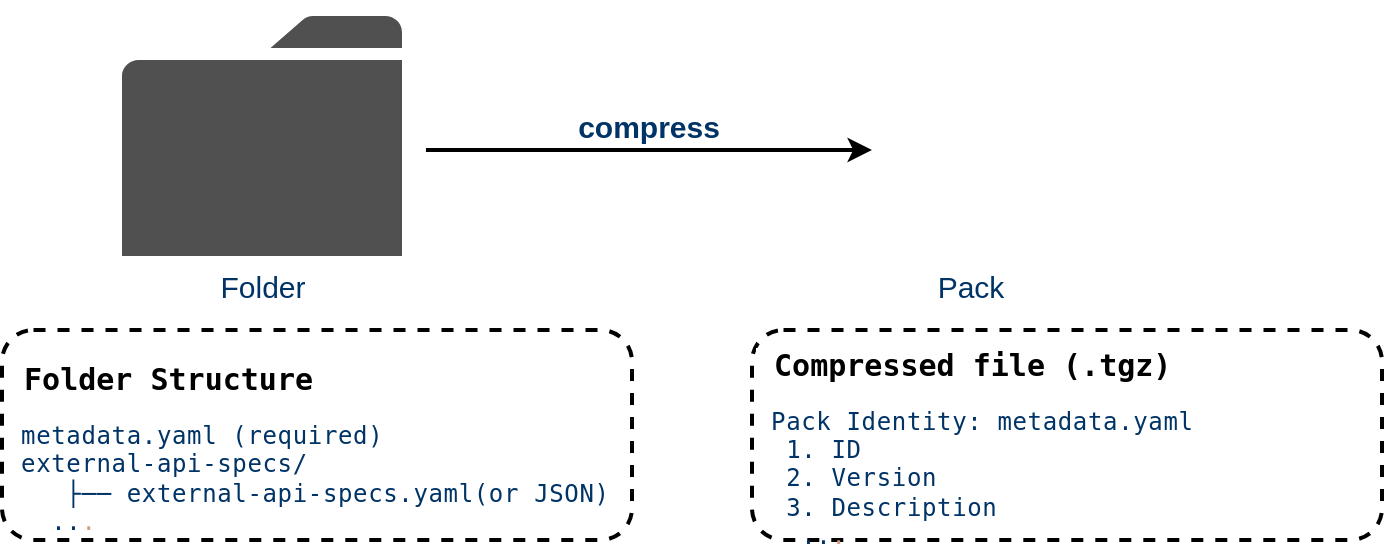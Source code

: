 <mxfile version="20.5.3" type="github">
  <diagram id="-1gi7MupparGmt0Eb_kV" name="Page-1">
    <mxGraphModel dx="1234" dy="765" grid="1" gridSize="15" guides="1" tooltips="1" connect="1" arrows="1" fold="1" page="1" pageScale="1" pageWidth="827" pageHeight="1169" math="0" shadow="0">
      <root>
        <mxCell id="0" />
        <mxCell id="1" parent="0" />
        <mxCell id="M8-Kcq0V4rQB1YjrAimU-7" value="&lt;pre style=&quot;font-style: normal; font-variant-caps: normal; font-weight: 400; letter-spacing: normal; text-indent: 0px; text-transform: none; word-spacing: 0px; -webkit-text-stroke-width: 0px; text-decoration: none; caret-color: rgb(0, 0, 0); color: rgb(0, 0, 0); background-color: rgb(255, 255, 255);&quot;&gt;&lt;b&gt;&lt;font style=&quot;font-size: 15px;&quot;&gt; Folder Structure&lt;/font&gt;&lt;span style=&quot;font-size: 15px;&quot;&gt; &lt;/span&gt;&lt;/b&gt;&lt;/pre&gt;&lt;font style=&quot;caret-color: rgb(0, 51, 102); color: rgb(0, 51, 102); font-family: Helvetica; font-size: 12px; font-style: normal; font-variant-caps: normal; font-weight: 400; letter-spacing: normal; text-indent: 0px; text-transform: none; word-spacing: 0px; -webkit-text-stroke-width: 0px; text-decoration: none; background-color: rgb(255, 255, 255);&quot; color=&quot;#003366&quot;&gt;&lt;span style=&quot;box-sizing: border-box; padding: 0px; border: 0px; margin: 0px; font-family: &amp;quot;IBM Plex Mono&amp;quot;, Menlo, &amp;quot;DejaVu Sans Mono&amp;quot;, &amp;quot;Bitstream Vera Sans Mono&amp;quot;, Courier, monospace; font-stretch: inherit; line-height: inherit; vertical-align: baseline; letter-spacing: 0.32px; background-color: rgb(30, 30, 30);&quot; class=&quot;hljs-string&quot;&gt;&lt;div style=&quot;&quot;&gt;&lt;span style=&quot;box-sizing: border-box; padding: 0px; border: 0px; margin: 0px; font-stretch: inherit; line-height: inherit; vertical-align: baseline;&quot; class=&quot;hljs-string&quot;&gt;&amp;nbsp;metadata.yaml&lt;/span&gt;&lt;span style=&quot;caret-color: rgb(220, 220, 220);&quot;&gt;&lt;span class=&quot;Apple-converted-space&quot;&gt;&amp;nbsp;&lt;/span&gt;&lt;/span&gt;&lt;span style=&quot;box-sizing: border-box; padding: 0px; border: 0px; margin: 0px; font-stretch: inherit; line-height: inherit; vertical-align: baseline;&quot; class=&quot;hljs-string&quot;&gt;(required)&lt;/span&gt;&lt;span style=&quot;caret-color: rgb(220, 220, 220);&quot;&gt;&amp;nbsp;&lt;/span&gt;&lt;/div&gt;&lt;/span&gt;&lt;span style=&quot;box-sizing: border-box; padding: 0px; border: 0px; margin: 0px; font-family: &amp;quot;IBM Plex Mono&amp;quot;, Menlo, &amp;quot;DejaVu Sans Mono&amp;quot;, &amp;quot;Bitstream Vera Sans Mono&amp;quot;, Courier, monospace; font-stretch: inherit; line-height: inherit; vertical-align: baseline; letter-spacing: 0.32px; background-color: rgb(30, 30, 30);&quot; class=&quot;hljs-string&quot;&gt;&lt;div style=&quot;&quot;&gt;&lt;span style=&quot;box-sizing: border-box; padding: 0px; border: 0px; margin: 0px; font-stretch: inherit; line-height: inherit; vertical-align: baseline;&quot; class=&quot;hljs-string&quot;&gt;&amp;nbsp;external-api-specs/&lt;/span&gt;&lt;span style=&quot;caret-color: rgb(220, 220, 220);&quot;&gt;&amp;nbsp;&lt;/span&gt;&lt;/div&gt;&lt;/span&gt;&lt;/font&gt;&lt;span style=&quot;font-size: 12px; font-style: normal; font-variant-caps: normal; font-weight: 400; text-indent: 0px; text-transform: none; word-spacing: 0px; -webkit-text-stroke-width: 0px; text-decoration: none; color: rgb(0, 0, 0); box-sizing: border-box; padding: 0px; border: 0px; margin: 0px; font-family: &amp;quot;IBM Plex Mono&amp;quot;, Menlo, &amp;quot;DejaVu Sans Mono&amp;quot;, &amp;quot;Bitstream Vera Sans Mono&amp;quot;, Courier, monospace; font-stretch: inherit; line-height: inherit; vertical-align: baseline; letter-spacing: 0.32px; background-color: rgb(30, 30, 30);&quot; class=&quot;hljs-string&quot;&gt;&lt;div style=&quot;caret-color: rgb(0, 0, 0);&quot;&gt;&lt;font color=&quot;#003366&quot;&gt;&lt;span style=&quot;box-sizing: border-box; padding: 0px; border: 0px; margin: 0px; font-stretch: inherit; line-height: inherit; vertical-align: baseline;&quot; class=&quot;hljs-string&quot;&gt;&amp;nbsp; &amp;nbsp; ├──&lt;/span&gt;&lt;span style=&quot;caret-color: rgb(220, 220, 220);&quot;&gt;&lt;span class=&quot;Apple-converted-space&quot;&gt;&amp;nbsp;&lt;/span&gt;&lt;/span&gt;&lt;span style=&quot;box-sizing: border-box; padding: 0px; border: 0px; margin: 0px; font-stretch: inherit; line-height: inherit; vertical-align: baseline;&quot; class=&quot;hljs-string&quot;&gt;external-api-specs.yaml(or JSON)&lt;/span&gt;&lt;/font&gt;&lt;/div&gt;&lt;div&gt;&lt;div style=&quot;&quot;&gt;&lt;font color=&quot;#003366&quot;&gt;&amp;nbsp; &amp;nbsp;..&lt;/font&gt;&lt;font color=&quot;#d69d85&quot;&gt;.&lt;/font&gt;&lt;/div&gt;&lt;/div&gt;&lt;/span&gt;" style="rounded=1;whiteSpace=wrap;html=1;fontColor=#003366;dashed=1;strokeWidth=2;align=left;" vertex="1" parent="1">
          <mxGeometry x="30" y="330" width="315" height="105" as="geometry" />
        </mxCell>
        <mxCell id="M8-Kcq0V4rQB1YjrAimU-9" value="compress" style="endArrow=classic;html=1;rounded=0;fontColor=#003366;exitX=1.022;exitY=0.672;exitDx=0;exitDy=0;exitPerimeter=0;strokeColor=#000000;strokeWidth=2;fontStyle=1;fontSize=15;verticalAlign=bottom;" edge="1" parent="1">
          <mxGeometry width="50" height="50" relative="1" as="geometry">
            <mxPoint x="241.98" y="239.984" as="sourcePoint" />
            <mxPoint x="465" y="240" as="targetPoint" />
          </mxGeometry>
        </mxCell>
        <mxCell id="M8-Kcq0V4rQB1YjrAimU-10" value="Folder" style="sketch=0;pointerEvents=1;shadow=0;dashed=0;html=1;strokeColor=none;fillColor=#505050;labelPosition=center;verticalLabelPosition=bottom;verticalAlign=top;outlineConnect=0;align=center;shape=mxgraph.office.concepts.folder;fontColor=#003366;fontSize=15;" vertex="1" parent="1">
          <mxGeometry x="90" y="173" width="140" height="120" as="geometry" />
        </mxCell>
        <mxCell id="M8-Kcq0V4rQB1YjrAimU-17" value="Pack" style="shape=image;html=1;verticalAlign=top;verticalLabelPosition=bottom;labelBackgroundColor=#ffffff;imageAspect=0;aspect=fixed;image=https://cdn3.iconfinder.com/data/icons/dompicon-glyph-file-format-2/256/file-tar-format-type-128.png;fontSize=15;fontColor=#003366;" vertex="1" parent="1">
          <mxGeometry x="450" y="165" width="128" height="128" as="geometry" />
        </mxCell>
        <mxCell id="M8-Kcq0V4rQB1YjrAimU-21" value="&lt;pre style=&quot;font-style: normal; font-variant-caps: normal; font-weight: 400; letter-spacing: normal; text-indent: 0px; text-transform: none; word-spacing: 0px; -webkit-text-stroke-width: 0px; text-decoration: none; caret-color: rgb(0, 0, 0); color: rgb(0, 0, 0); background-color: rgb(255, 255, 255);&quot;&gt;&lt;b&gt;&lt;font style=&quot;font-size: 15px;&quot;&gt; Compressed file (.tgz)&lt;/font&gt;&lt;span style=&quot;font-size: 15px;&quot;&gt; &lt;/span&gt;&lt;/b&gt;&lt;/pre&gt;&lt;font style=&quot;caret-color: rgb(0, 51, 102); color: rgb(0, 51, 102); font-family: Helvetica; font-size: 12px; font-style: normal; font-variant-caps: normal; font-weight: 400; letter-spacing: normal; text-indent: 0px; text-transform: none; word-spacing: 0px; -webkit-text-stroke-width: 0px; text-decoration: none; background-color: rgb(255, 255, 255);&quot; color=&quot;#003366&quot;&gt;&lt;span style=&quot;box-sizing: border-box; padding: 0px; border: 0px; margin: 0px; font-family: &amp;quot;IBM Plex Mono&amp;quot;, Menlo, &amp;quot;DejaVu Sans Mono&amp;quot;, &amp;quot;Bitstream Vera Sans Mono&amp;quot;, Courier, monospace; font-stretch: inherit; line-height: inherit; vertical-align: baseline; letter-spacing: 0.32px; background-color: rgb(30, 30, 30);&quot; class=&quot;hljs-string&quot;&gt;&lt;div style=&quot;&quot;&gt;&lt;span style=&quot;box-sizing: border-box; padding: 0px; border: 0px; margin: 0px; font-stretch: inherit; line-height: inherit; vertical-align: baseline;&quot; class=&quot;hljs-string&quot;&gt;&amp;nbsp;Pack Identity: metadata.yaml&lt;/span&gt;&lt;/div&gt;&lt;/span&gt;&lt;span style=&quot;box-sizing: border-box; padding: 0px; border: 0px; margin: 0px; font-family: &amp;quot;IBM Plex Mono&amp;quot;, Menlo, &amp;quot;DejaVu Sans Mono&amp;quot;, &amp;quot;Bitstream Vera Sans Mono&amp;quot;, Courier, monospace; font-stretch: inherit; line-height: inherit; vertical-align: baseline; letter-spacing: 0.32px; background-color: rgb(30, 30, 30);&quot; class=&quot;hljs-string&quot;&gt;&lt;div style=&quot;&quot;&gt;&amp;nbsp; 1. ID&lt;/div&gt;&lt;/span&gt;&lt;/font&gt;&lt;span style=&quot;font-size: 12px; font-style: normal; font-variant-caps: normal; font-weight: 400; text-indent: 0px; text-transform: none; word-spacing: 0px; -webkit-text-stroke-width: 0px; text-decoration: none; color: rgb(0, 0, 0); box-sizing: border-box; padding: 0px; border: 0px; margin: 0px; font-family: &amp;quot;IBM Plex Mono&amp;quot;, Menlo, &amp;quot;DejaVu Sans Mono&amp;quot;, &amp;quot;Bitstream Vera Sans Mono&amp;quot;, Courier, monospace; font-stretch: inherit; line-height: inherit; vertical-align: baseline; letter-spacing: 0.32px; background-color: rgb(30, 30, 30);&quot; class=&quot;hljs-string&quot;&gt;&lt;div style=&quot;caret-color: rgb(0, 0, 0);&quot;&gt;&lt;font color=&quot;#003366&quot;&gt;&lt;span style=&quot;box-sizing: border-box; padding: 0px; border: 0px; margin: 0px; font-stretch: inherit; line-height: inherit; vertical-align: baseline;&quot; class=&quot;hljs-string&quot;&gt;&amp;nbsp; 2. Version&lt;/span&gt;&lt;/font&gt;&lt;/div&gt;&lt;div style=&quot;caret-color: rgb(0, 0, 0);&quot;&gt;&lt;font color=&quot;#003366&quot;&gt;&lt;span style=&quot;box-sizing: border-box; padding: 0px; border: 0px; margin: 0px; font-stretch: inherit; line-height: inherit; vertical-align: baseline;&quot; class=&quot;hljs-string&quot;&gt;&amp;nbsp; 3. Description&lt;/span&gt;&lt;/font&gt;&lt;/div&gt;&lt;div&gt;&lt;div style=&quot;&quot;&gt;&lt;font color=&quot;#003366&quot;&gt;&amp;nbsp; &amp;nbsp;..&lt;/font&gt;&lt;font color=&quot;#d69d85&quot;&gt;.&lt;/font&gt;&lt;/div&gt;&lt;/div&gt;&lt;/span&gt;" style="rounded=1;whiteSpace=wrap;html=1;fontColor=#003366;dashed=1;strokeWidth=2;align=left;" vertex="1" parent="1">
          <mxGeometry x="405" y="330" width="315" height="105" as="geometry" />
        </mxCell>
      </root>
    </mxGraphModel>
  </diagram>
</mxfile>
